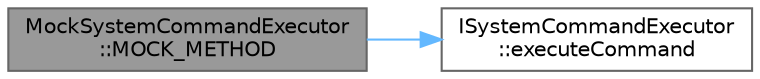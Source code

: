 digraph "MockSystemCommandExecutor::MOCK_METHOD"
{
 // LATEX_PDF_SIZE
  bgcolor="transparent";
  edge [fontname=Helvetica,fontsize=10,labelfontname=Helvetica,labelfontsize=10];
  node [fontname=Helvetica,fontsize=10,shape=box,height=0.2,width=0.4];
  rankdir="LR";
  Node1 [id="Node000001",label="MockSystemCommandExecutor\l::MOCK_METHOD",height=0.2,width=0.4,color="gray40", fillcolor="grey60", style="filled", fontcolor="black",tooltip="Mocked method to execute a command."];
  Node1 -> Node2 [id="edge1_Node000001_Node000002",color="steelblue1",style="solid",tooltip=" "];
  Node2 [id="Node000002",label="ISystemCommandExecutor\l::executeCommand",height=0.2,width=0.4,color="grey40", fillcolor="white", style="filled",URL="$classISystemCommandExecutor.html#aab312dabe95f379d38f848148b8a679d",tooltip=" "];
}
